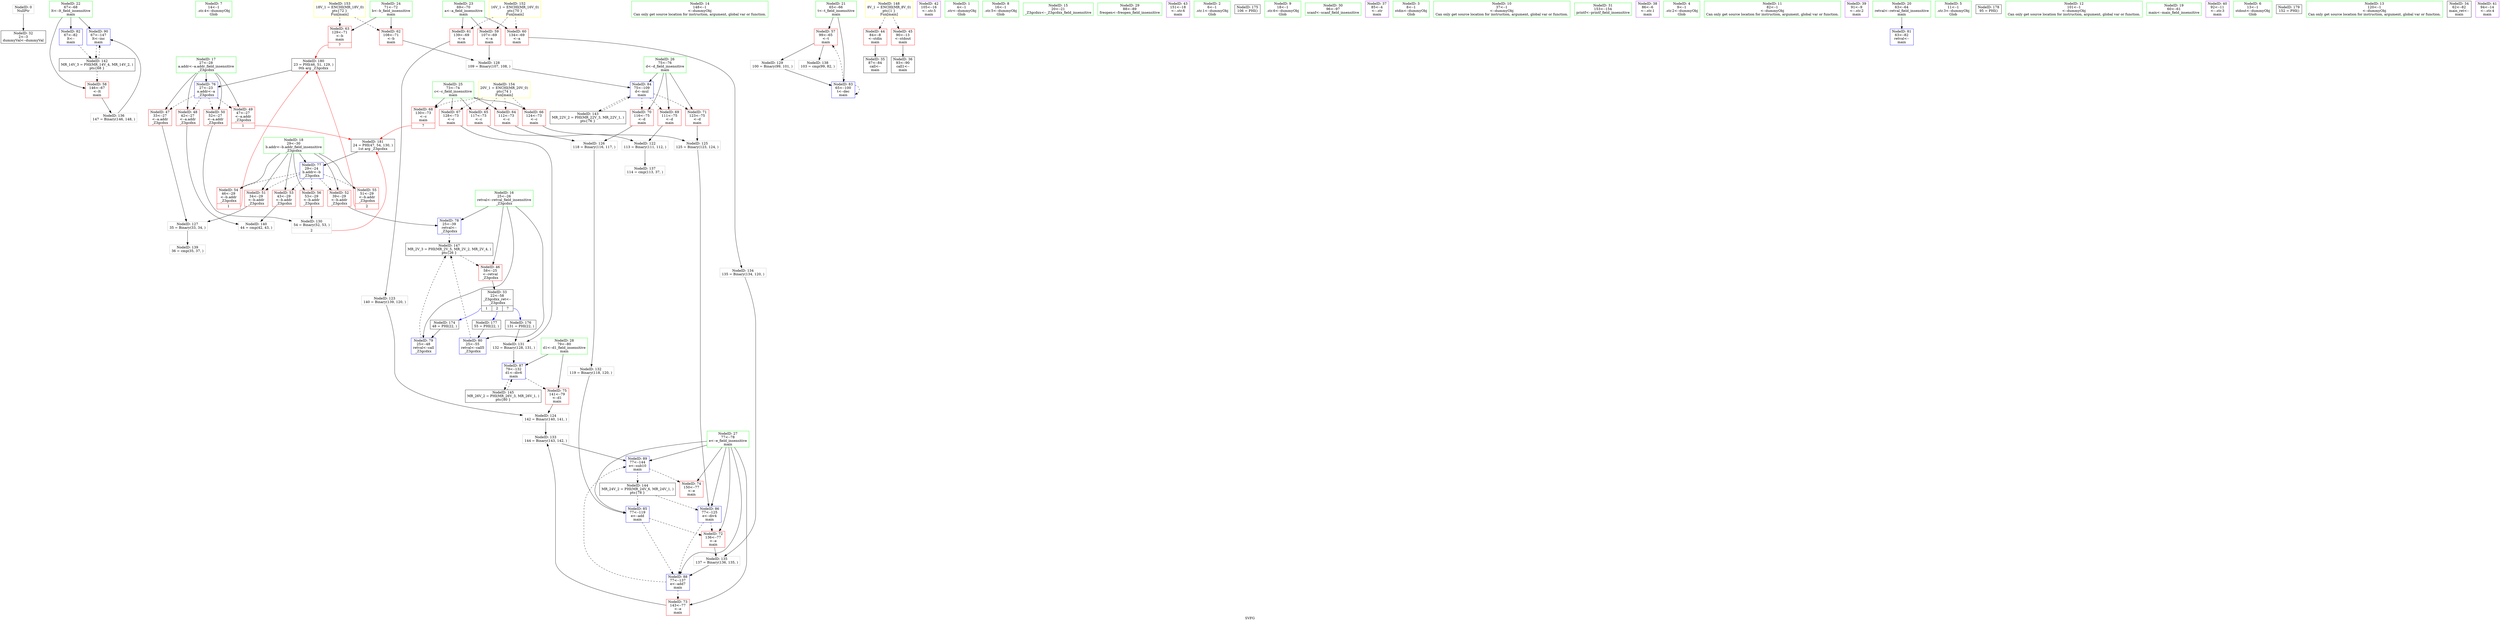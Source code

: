 digraph "SVFG" {
	label="SVFG";

	Node0x556b888aa1f0 [shape=record,color=grey,label="{NodeID: 0\nNullPtr}"];
	Node0x556b888aa1f0 -> Node0x556b888c0260[style=solid];
	Node0x556b888c41d0 [shape=record,color=blue,label="{NodeID: 90\n67\<--147\nlt\<--inc\nmain\n}"];
	Node0x556b888c41d0 -> Node0x556b888cddd0[style=dashed];
	Node0x556b888be510 [shape=record,color=green,label="{NodeID: 7\n14\<--1\n.str.4\<--dummyObj\nGlob }"];
	Node0x556b888d8f70 [shape=record,color=black,label="{NodeID: 180\n23 = PHI(46, 51, 129, )\n0th arg _Z3gcdxx }"];
	Node0x556b888d8f70 -> Node0x556b888c3670[style=solid];
	Node0x556b888bf2a0 [shape=record,color=green,label="{NodeID: 14\n148\<--1\n\<--dummyObj\nCan only get source location for instruction, argument, global var or function.}"];
	Node0x556b888bf8e0 [shape=record,color=green,label="{NodeID: 21\n65\<--66\nt\<--t_field_insensitive\nmain\n}"];
	Node0x556b888bf8e0 -> Node0x556b888c2700[style=solid];
	Node0x556b888bf8e0 -> Node0x556b888c3c20[style=solid];
	Node0x556b888bfe90 [shape=record,color=green,label="{NodeID: 28\n79\<--80\nd1\<--d1_field_insensitive\nmain\n}"];
	Node0x556b888bfe90 -> Node0x556b888c35a0[style=solid];
	Node0x556b888bfe90 -> Node0x556b888c3f60[style=solid];
	Node0x556b888c0500 [shape=record,color=black,label="{NodeID: 35\n87\<--84\ncall\<--\nmain\n}"];
	Node0x556b888c6ce0 [shape=record,color=grey,label="{NodeID: 125\n125 = Binary(123, 124, )\n}"];
	Node0x556b888c6ce0 -> Node0x556b888c3e90[style=solid];
	Node0x556b888c0ab0 [shape=record,color=purple,label="{NodeID: 42\n105\<--16\n\<--.str.5\nmain\n}"];
	Node0x556b888c7760 [shape=record,color=grey,label="{NodeID: 132\n119 = Binary(118, 120, )\n}"];
	Node0x556b888c7760 -> Node0x556b888c3dc0[style=solid];
	Node0x556b888c2080 [shape=record,color=red,label="{NodeID: 49\n47\<--27\n\<--a.addr\n_Z3gcdxx\n|{<s0>1}}"];
	Node0x556b888c2080:s0 -> Node0x556b888d92b0[style=solid,color=red];
	Node0x556b888c8a30 [shape=record,color=grey,label="{NodeID: 139\n36 = cmp(35, 37, )\n}"];
	Node0x556b888c2630 [shape=record,color=red,label="{NodeID: 56\n53\<--29\n\<--b.addr\n_Z3gcdxx\n}"];
	Node0x556b888c2630 -> Node0x556b888c7460[style=solid];
	Node0x556b888c2be0 [shape=record,color=red,label="{NodeID: 63\n129\<--71\n\<--b\nmain\n|{<s0>7}}"];
	Node0x556b888c2be0:s0 -> Node0x556b888d8f70[style=solid,color=red];
	Node0x556b888d0a70 [shape=record,color=yellow,style=double,label="{NodeID: 153\n18V_1 = ENCHI(MR_18V_0)\npts\{72 \}\nFun[main]}"];
	Node0x556b888d0a70 -> Node0x556b888c2b10[style=dashed];
	Node0x556b888d0a70 -> Node0x556b888c2be0[style=dashed];
	Node0x556b888c3190 [shape=record,color=red,label="{NodeID: 70\n116\<--75\n\<--d\nmain\n}"];
	Node0x556b888c3190 -> Node0x556b888c6e60[style=solid];
	Node0x556b888c3740 [shape=record,color=blue,label="{NodeID: 77\n29\<--24\nb.addr\<--b\n_Z3gcdxx\n}"];
	Node0x556b888c3740 -> Node0x556b888c2220[style=dashed];
	Node0x556b888c3740 -> Node0x556b888c22f0[style=dashed];
	Node0x556b888c3740 -> Node0x556b888c23c0[style=dashed];
	Node0x556b888c3740 -> Node0x556b888c2490[style=dashed];
	Node0x556b888c3740 -> Node0x556b888c2560[style=dashed];
	Node0x556b888c3740 -> Node0x556b888c2630[style=dashed];
	Node0x556b888c3cf0 [shape=record,color=blue,label="{NodeID: 84\n75\<--109\nd\<--mul\nmain\n}"];
	Node0x556b888c3cf0 -> Node0x556b888c30c0[style=dashed];
	Node0x556b888c3cf0 -> Node0x556b888c3190[style=dashed];
	Node0x556b888c3cf0 -> Node0x556b888c3260[style=dashed];
	Node0x556b888c3cf0 -> Node0x556b888ce2d0[style=dashed];
	Node0x556b888be140 [shape=record,color=green,label="{NodeID: 1\n4\<--1\n.str\<--dummyObj\nGlob }"];
	Node0x556b888d8530 [shape=record,color=black,label="{NodeID: 174\n48 = PHI(22, )\n}"];
	Node0x556b888d8530 -> Node0x556b888c38e0[style=solid];
	Node0x556b888be5a0 [shape=record,color=green,label="{NodeID: 8\n16\<--1\n.str.5\<--dummyObj\nGlob }"];
	Node0x556b888d92b0 [shape=record,color=black,label="{NodeID: 181\n24 = PHI(47, 54, 130, )\n1st arg _Z3gcdxx }"];
	Node0x556b888d92b0 -> Node0x556b888c3740[style=solid];
	Node0x556b888bf3a0 [shape=record,color=green,label="{NodeID: 15\n20\<--21\n_Z3gcdxx\<--_Z3gcdxx_field_insensitive\n}"];
	Node0x556b888bf9b0 [shape=record,color=green,label="{NodeID: 22\n67\<--68\nlt\<--lt_field_insensitive\nmain\n}"];
	Node0x556b888bf9b0 -> Node0x556b888c27d0[style=solid];
	Node0x556b888bf9b0 -> Node0x556b888c3b50[style=solid];
	Node0x556b888bf9b0 -> Node0x556b888c41d0[style=solid];
	Node0x556b888bff60 [shape=record,color=green,label="{NodeID: 29\n88\<--89\nfreopen\<--freopen_field_insensitive\n}"];
	Node0x556b888c05d0 [shape=record,color=black,label="{NodeID: 36\n93\<--90\ncall1\<--\nmain\n}"];
	Node0x556b888c6e60 [shape=record,color=grey,label="{NodeID: 126\n118 = Binary(116, 117, )\n}"];
	Node0x556b888c6e60 -> Node0x556b888c7760[style=solid];
	Node0x556b888c0b80 [shape=record,color=purple,label="{NodeID: 43\n151\<--18\n\<--.str.6\nmain\n}"];
	Node0x556b888c78e0 [shape=record,color=grey,label="{NodeID: 133\n144 = Binary(143, 142, )\n}"];
	Node0x556b888c78e0 -> Node0x556b888c4100[style=solid];
	Node0x556b888c2150 [shape=record,color=red,label="{NodeID: 50\n52\<--27\n\<--a.addr\n_Z3gcdxx\n}"];
	Node0x556b888c2150 -> Node0x556b888c7460[style=solid];
	Node0x556b888c8b70 [shape=record,color=grey,label="{NodeID: 140\n44 = cmp(42, 43, )\n}"];
	Node0x556b888c2700 [shape=record,color=red,label="{NodeID: 57\n99\<--65\n\<--t\nmain\n}"];
	Node0x556b888c2700 -> Node0x556b888c72e0[style=solid];
	Node0x556b888c2700 -> Node0x556b888c1de0[style=solid];
	Node0x556b888cf6d0 [shape=record,color=black,label="{NodeID: 147\nMR_2V_3 = PHI(MR_2V_5, MR_2V_2, MR_2V_4, )\npts\{26 \}\n}"];
	Node0x556b888cf6d0 -> Node0x556b888c0df0[style=dashed];
	Node0x556b888c2cb0 [shape=record,color=red,label="{NodeID: 64\n112\<--73\n\<--c\nmain\n}"];
	Node0x556b888c2cb0 -> Node0x556b888c6860[style=solid];
	Node0x556b888d0b50 [shape=record,color=yellow,style=double,label="{NodeID: 154\n20V_1 = ENCHI(MR_20V_0)\npts\{74 \}\nFun[main]}"];
	Node0x556b888d0b50 -> Node0x556b888c2cb0[style=dashed];
	Node0x556b888d0b50 -> Node0x556b888c2d80[style=dashed];
	Node0x556b888d0b50 -> Node0x556b888c2e50[style=dashed];
	Node0x556b888d0b50 -> Node0x556b888c2f20[style=dashed];
	Node0x556b888d0b50 -> Node0x556b888c2ff0[style=dashed];
	Node0x556b888c3260 [shape=record,color=red,label="{NodeID: 71\n123\<--75\n\<--d\nmain\n}"];
	Node0x556b888c3260 -> Node0x556b888c6ce0[style=solid];
	Node0x556b888c3810 [shape=record,color=blue,label="{NodeID: 78\n25\<--39\nretval\<--\n_Z3gcdxx\n}"];
	Node0x556b888c3810 -> Node0x556b888cf6d0[style=dashed];
	Node0x556b888c3dc0 [shape=record,color=blue,label="{NodeID: 85\n77\<--119\ne\<--add\nmain\n}"];
	Node0x556b888c3dc0 -> Node0x556b888c3330[style=dashed];
	Node0x556b888c3dc0 -> Node0x556b888c4030[style=dashed];
	Node0x556b888be1d0 [shape=record,color=green,label="{NodeID: 2\n6\<--1\n.str.1\<--dummyObj\nGlob }"];
	Node0x556b888d8ad0 [shape=record,color=black,label="{NodeID: 175\n106 = PHI()\n}"];
	Node0x556b888be630 [shape=record,color=green,label="{NodeID: 9\n18\<--1\n.str.6\<--dummyObj\nGlob }"];
	Node0x556b888bf4a0 [shape=record,color=green,label="{NodeID: 16\n25\<--26\nretval\<--retval_field_insensitive\n_Z3gcdxx\n}"];
	Node0x556b888bf4a0 -> Node0x556b888c0df0[style=solid];
	Node0x556b888bf4a0 -> Node0x556b888c3810[style=solid];
	Node0x556b888bf4a0 -> Node0x556b888c38e0[style=solid];
	Node0x556b888bf4a0 -> Node0x556b888c39b0[style=solid];
	Node0x556b888bfa80 [shape=record,color=green,label="{NodeID: 23\n69\<--70\na\<--a_field_insensitive\nmain\n}"];
	Node0x556b888bfa80 -> Node0x556b888c28a0[style=solid];
	Node0x556b888bfa80 -> Node0x556b888c2970[style=solid];
	Node0x556b888bfa80 -> Node0x556b888c2a40[style=solid];
	Node0x556b888c0060 [shape=record,color=green,label="{NodeID: 30\n96\<--97\nscanf\<--scanf_field_insensitive\n}"];
	Node0x556b888c06a0 [shape=record,color=purple,label="{NodeID: 37\n85\<--4\n\<--.str\nmain\n}"];
	Node0x556b888c6fe0 [shape=record,color=grey,label="{NodeID: 127\n35 = Binary(33, 34, )\n}"];
	Node0x556b888c6fe0 -> Node0x556b888c8a30[style=solid];
	Node0x556b888c0c50 [shape=record,color=red,label="{NodeID: 44\n84\<--8\n\<--stdin\nmain\n}"];
	Node0x556b888c0c50 -> Node0x556b888c0500[style=solid];
	Node0x556b888c17e0 [shape=record,color=grey,label="{NodeID: 134\n135 = Binary(134, 120, )\n}"];
	Node0x556b888c17e0 -> Node0x556b888c1960[style=solid];
	Node0x556b888c2220 [shape=record,color=red,label="{NodeID: 51\n34\<--29\n\<--b.addr\n_Z3gcdxx\n}"];
	Node0x556b888c2220 -> Node0x556b888c6fe0[style=solid];
	Node0x556b888c27d0 [shape=record,color=red,label="{NodeID: 58\n146\<--67\n\<--lt\nmain\n}"];
	Node0x556b888c27d0 -> Node0x556b888c1ae0[style=solid];
	Node0x556b888cfbd0 [shape=record,color=yellow,style=double,label="{NodeID: 148\n8V_1 = ENCHI(MR_8V_0)\npts\{1 \}\nFun[main]}"];
	Node0x556b888cfbd0 -> Node0x556b888c0c50[style=dashed];
	Node0x556b888cfbd0 -> Node0x556b888c0d20[style=dashed];
	Node0x556b888c2d80 [shape=record,color=red,label="{NodeID: 65\n117\<--73\n\<--c\nmain\n}"];
	Node0x556b888c2d80 -> Node0x556b888c6e60[style=solid];
	Node0x556b888c3330 [shape=record,color=red,label="{NodeID: 72\n136\<--77\n\<--e\nmain\n}"];
	Node0x556b888c3330 -> Node0x556b888c1960[style=solid];
	Node0x556b888c38e0 [shape=record,color=blue,label="{NodeID: 79\n25\<--48\nretval\<--call\n_Z3gcdxx\n}"];
	Node0x556b888c38e0 -> Node0x556b888cf6d0[style=dashed];
	Node0x556b888c3e90 [shape=record,color=blue,label="{NodeID: 86\n77\<--125\ne\<--div4\nmain\n}"];
	Node0x556b888c3e90 -> Node0x556b888c3330[style=dashed];
	Node0x556b888c3e90 -> Node0x556b888c4030[style=dashed];
	Node0x556b888ab3f0 [shape=record,color=green,label="{NodeID: 3\n8\<--1\nstdin\<--dummyObj\nGlob }"];
	Node0x556b888d8ba0 [shape=record,color=black,label="{NodeID: 176\n131 = PHI(22, )\n}"];
	Node0x556b888d8ba0 -> Node0x556b888c75e0[style=solid];
	Node0x556b888beea0 [shape=record,color=green,label="{NodeID: 10\n37\<--1\n\<--dummyObj\nCan only get source location for instruction, argument, global var or function.}"];
	Node0x556b888bf570 [shape=record,color=green,label="{NodeID: 17\n27\<--28\na.addr\<--a.addr_field_insensitive\n_Z3gcdxx\n}"];
	Node0x556b888bf570 -> Node0x556b888c0ec0[style=solid];
	Node0x556b888bf570 -> Node0x556b888c1fb0[style=solid];
	Node0x556b888bf570 -> Node0x556b888c2080[style=solid];
	Node0x556b888bf570 -> Node0x556b888c2150[style=solid];
	Node0x556b888bf570 -> Node0x556b888c3670[style=solid];
	Node0x556b888bfb50 [shape=record,color=green,label="{NodeID: 24\n71\<--72\nb\<--b_field_insensitive\nmain\n}"];
	Node0x556b888bfb50 -> Node0x556b888c2b10[style=solid];
	Node0x556b888bfb50 -> Node0x556b888c2be0[style=solid];
	Node0x556b888c0160 [shape=record,color=green,label="{NodeID: 31\n153\<--154\nprintf\<--printf_field_insensitive\n}"];
	Node0x556b888c0770 [shape=record,color=purple,label="{NodeID: 38\n86\<--6\n\<--.str.1\nmain\n}"];
	Node0x556b888c7160 [shape=record,color=grey,label="{NodeID: 128\n109 = Binary(107, 108, )\n}"];
	Node0x556b888c7160 -> Node0x556b888c3cf0[style=solid];
	Node0x556b888c0d20 [shape=record,color=red,label="{NodeID: 45\n90\<--13\n\<--stdout\nmain\n}"];
	Node0x556b888c0d20 -> Node0x556b888c05d0[style=solid];
	Node0x556b888c1960 [shape=record,color=grey,label="{NodeID: 135\n137 = Binary(136, 135, )\n}"];
	Node0x556b888c1960 -> Node0x556b888c4030[style=solid];
	Node0x556b888c22f0 [shape=record,color=red,label="{NodeID: 52\n39\<--29\n\<--b.addr\n_Z3gcdxx\n}"];
	Node0x556b888c22f0 -> Node0x556b888c3810[style=solid];
	Node0x556b888cddd0 [shape=record,color=black,label="{NodeID: 142\nMR_14V_3 = PHI(MR_14V_4, MR_14V_2, )\npts\{68 \}\n}"];
	Node0x556b888cddd0 -> Node0x556b888c27d0[style=dashed];
	Node0x556b888cddd0 -> Node0x556b888c41d0[style=dashed];
	Node0x556b888c28a0 [shape=record,color=red,label="{NodeID: 59\n107\<--69\n\<--a\nmain\n}"];
	Node0x556b888c28a0 -> Node0x556b888c7160[style=solid];
	Node0x556b888c2e50 [shape=record,color=red,label="{NodeID: 66\n124\<--73\n\<--c\nmain\n}"];
	Node0x556b888c2e50 -> Node0x556b888c6ce0[style=solid];
	Node0x556b888c3400 [shape=record,color=red,label="{NodeID: 73\n143\<--77\n\<--e\nmain\n}"];
	Node0x556b888c3400 -> Node0x556b888c78e0[style=solid];
	Node0x556b888c39b0 [shape=record,color=blue,label="{NodeID: 80\n25\<--55\nretval\<--call5\n_Z3gcdxx\n}"];
	Node0x556b888c39b0 -> Node0x556b888cf6d0[style=dashed];
	Node0x556b888c3f60 [shape=record,color=blue,label="{NodeID: 87\n79\<--132\nd1\<--div6\nmain\n}"];
	Node0x556b888c3f60 -> Node0x556b888c35a0[style=dashed];
	Node0x556b888c3f60 -> Node0x556b888cecd0[style=dashed];
	Node0x556b888ab480 [shape=record,color=green,label="{NodeID: 4\n9\<--1\n.str.2\<--dummyObj\nGlob }"];
	Node0x556b888d8cd0 [shape=record,color=black,label="{NodeID: 177\n55 = PHI(22, )\n}"];
	Node0x556b888d8cd0 -> Node0x556b888c39b0[style=solid];
	Node0x556b888befa0 [shape=record,color=green,label="{NodeID: 11\n82\<--1\n\<--dummyObj\nCan only get source location for instruction, argument, global var or function.}"];
	Node0x556b888bf640 [shape=record,color=green,label="{NodeID: 18\n29\<--30\nb.addr\<--b.addr_field_insensitive\n_Z3gcdxx\n}"];
	Node0x556b888bf640 -> Node0x556b888c2220[style=solid];
	Node0x556b888bf640 -> Node0x556b888c22f0[style=solid];
	Node0x556b888bf640 -> Node0x556b888c23c0[style=solid];
	Node0x556b888bf640 -> Node0x556b888c2490[style=solid];
	Node0x556b888bf640 -> Node0x556b888c2560[style=solid];
	Node0x556b888bf640 -> Node0x556b888c2630[style=solid];
	Node0x556b888bf640 -> Node0x556b888c3740[style=solid];
	Node0x556b888bfc20 [shape=record,color=green,label="{NodeID: 25\n73\<--74\nc\<--c_field_insensitive\nmain\n}"];
	Node0x556b888bfc20 -> Node0x556b888c2cb0[style=solid];
	Node0x556b888bfc20 -> Node0x556b888c2d80[style=solid];
	Node0x556b888bfc20 -> Node0x556b888c2e50[style=solid];
	Node0x556b888bfc20 -> Node0x556b888c2f20[style=solid];
	Node0x556b888bfc20 -> Node0x556b888c2ff0[style=solid];
	Node0x556b888c0260 [shape=record,color=black,label="{NodeID: 32\n2\<--3\ndummyVal\<--dummyVal\n}"];
	Node0x556b888c6860 [shape=record,color=grey,label="{NodeID: 122\n113 = Binary(111, 112, )\n}"];
	Node0x556b888c6860 -> Node0x556b888c1c60[style=solid];
	Node0x556b888c0840 [shape=record,color=purple,label="{NodeID: 39\n91\<--9\n\<--.str.2\nmain\n}"];
	Node0x556b888c72e0 [shape=record,color=grey,label="{NodeID: 129\n100 = Binary(99, 101, )\n}"];
	Node0x556b888c72e0 -> Node0x556b888c3c20[style=solid];
	Node0x556b888c0df0 [shape=record,color=red,label="{NodeID: 46\n58\<--25\n\<--retval\n_Z3gcdxx\n}"];
	Node0x556b888c0df0 -> Node0x556b888c0360[style=solid];
	Node0x556b888c1ae0 [shape=record,color=grey,label="{NodeID: 136\n147 = Binary(146, 148, )\n}"];
	Node0x556b888c1ae0 -> Node0x556b888c41d0[style=solid];
	Node0x556b888c23c0 [shape=record,color=red,label="{NodeID: 53\n43\<--29\n\<--b.addr\n_Z3gcdxx\n}"];
	Node0x556b888c23c0 -> Node0x556b888c8b70[style=solid];
	Node0x556b888ce2d0 [shape=record,color=black,label="{NodeID: 143\nMR_22V_2 = PHI(MR_22V_3, MR_22V_1, )\npts\{76 \}\n}"];
	Node0x556b888ce2d0 -> Node0x556b888c3cf0[style=dashed];
	Node0x556b888c2970 [shape=record,color=red,label="{NodeID: 60\n134\<--69\n\<--a\nmain\n}"];
	Node0x556b888c2970 -> Node0x556b888c17e0[style=solid];
	Node0x556b888c2f20 [shape=record,color=red,label="{NodeID: 67\n128\<--73\n\<--c\nmain\n}"];
	Node0x556b888c2f20 -> Node0x556b888c75e0[style=solid];
	Node0x556b888c34d0 [shape=record,color=red,label="{NodeID: 74\n150\<--77\n\<--e\nmain\n}"];
	Node0x556b888c3a80 [shape=record,color=blue,label="{NodeID: 81\n63\<--82\nretval\<--\nmain\n}"];
	Node0x556b888c4030 [shape=record,color=blue,label="{NodeID: 88\n77\<--137\ne\<--add7\nmain\n}"];
	Node0x556b888c4030 -> Node0x556b888c3400[style=dashed];
	Node0x556b888c4030 -> Node0x556b888c4100[style=dashed];
	Node0x556b888ab510 [shape=record,color=green,label="{NodeID: 5\n11\<--1\n.str.3\<--dummyObj\nGlob }"];
	Node0x556b888d8dd0 [shape=record,color=black,label="{NodeID: 178\n95 = PHI()\n}"];
	Node0x556b888bf0a0 [shape=record,color=green,label="{NodeID: 12\n101\<--1\n\<--dummyObj\nCan only get source location for instruction, argument, global var or function.}"];
	Node0x556b888bf710 [shape=record,color=green,label="{NodeID: 19\n60\<--61\nmain\<--main_field_insensitive\n}"];
	Node0x556b888bfcf0 [shape=record,color=green,label="{NodeID: 26\n75\<--76\nd\<--d_field_insensitive\nmain\n}"];
	Node0x556b888bfcf0 -> Node0x556b888c30c0[style=solid];
	Node0x556b888bfcf0 -> Node0x556b888c3190[style=solid];
	Node0x556b888bfcf0 -> Node0x556b888c3260[style=solid];
	Node0x556b888bfcf0 -> Node0x556b888c3cf0[style=solid];
	Node0x556b888c0360 [shape=record,color=black,label="{NodeID: 33\n22\<--58\n_Z3gcdxx_ret\<--\n_Z3gcdxx\n|{<s0>1|<s1>2|<s2>7}}"];
	Node0x556b888c0360:s0 -> Node0x556b888d8530[style=solid,color=blue];
	Node0x556b888c0360:s1 -> Node0x556b888d8cd0[style=solid,color=blue];
	Node0x556b888c0360:s2 -> Node0x556b888d8ba0[style=solid,color=blue];
	Node0x556b888c69e0 [shape=record,color=grey,label="{NodeID: 123\n140 = Binary(139, 120, )\n}"];
	Node0x556b888c69e0 -> Node0x556b888c6b60[style=solid];
	Node0x556b888c0910 [shape=record,color=purple,label="{NodeID: 40\n92\<--11\n\<--.str.3\nmain\n}"];
	Node0x556b888c7460 [shape=record,color=grey,label="{NodeID: 130\n54 = Binary(52, 53, )\n|{<s0>2}}"];
	Node0x556b888c7460:s0 -> Node0x556b888d92b0[style=solid,color=red];
	Node0x556b888c0ec0 [shape=record,color=red,label="{NodeID: 47\n33\<--27\n\<--a.addr\n_Z3gcdxx\n}"];
	Node0x556b888c0ec0 -> Node0x556b888c6fe0[style=solid];
	Node0x556b888c1c60 [shape=record,color=grey,label="{NodeID: 137\n114 = cmp(113, 37, )\n}"];
	Node0x556b888c2490 [shape=record,color=red,label="{NodeID: 54\n46\<--29\n\<--b.addr\n_Z3gcdxx\n|{<s0>1}}"];
	Node0x556b888c2490:s0 -> Node0x556b888d8f70[style=solid,color=red];
	Node0x556b888ce7d0 [shape=record,color=black,label="{NodeID: 144\nMR_24V_2 = PHI(MR_24V_6, MR_24V_1, )\npts\{78 \}\n}"];
	Node0x556b888ce7d0 -> Node0x556b888c3dc0[style=dashed];
	Node0x556b888ce7d0 -> Node0x556b888c3e90[style=dashed];
	Node0x556b888c2a40 [shape=record,color=red,label="{NodeID: 61\n139\<--69\n\<--a\nmain\n}"];
	Node0x556b888c2a40 -> Node0x556b888c69e0[style=solid];
	Node0x556b888c2ff0 [shape=record,color=red,label="{NodeID: 68\n130\<--73\n\<--c\nmain\n|{<s0>7}}"];
	Node0x556b888c2ff0:s0 -> Node0x556b888d92b0[style=solid,color=red];
	Node0x556b888c35a0 [shape=record,color=red,label="{NodeID: 75\n141\<--79\n\<--d1\nmain\n}"];
	Node0x556b888c35a0 -> Node0x556b888c6b60[style=solid];
	Node0x556b888c3b50 [shape=record,color=blue,label="{NodeID: 82\n67\<--82\nlt\<--\nmain\n}"];
	Node0x556b888c3b50 -> Node0x556b888cddd0[style=dashed];
	Node0x556b888c4100 [shape=record,color=blue,label="{NodeID: 89\n77\<--144\ne\<--sub10\nmain\n}"];
	Node0x556b888c4100 -> Node0x556b888c34d0[style=dashed];
	Node0x556b888c4100 -> Node0x556b888ce7d0[style=dashed];
	Node0x556b888be480 [shape=record,color=green,label="{NodeID: 6\n13\<--1\nstdout\<--dummyObj\nGlob }"];
	Node0x556b888d8ea0 [shape=record,color=black,label="{NodeID: 179\n152 = PHI()\n}"];
	Node0x556b888bf1a0 [shape=record,color=green,label="{NodeID: 13\n120\<--1\n\<--dummyObj\nCan only get source location for instruction, argument, global var or function.}"];
	Node0x556b888bf810 [shape=record,color=green,label="{NodeID: 20\n63\<--64\nretval\<--retval_field_insensitive\nmain\n}"];
	Node0x556b888bf810 -> Node0x556b888c3a80[style=solid];
	Node0x556b888bfdc0 [shape=record,color=green,label="{NodeID: 27\n77\<--78\ne\<--e_field_insensitive\nmain\n}"];
	Node0x556b888bfdc0 -> Node0x556b888c3330[style=solid];
	Node0x556b888bfdc0 -> Node0x556b888c3400[style=solid];
	Node0x556b888bfdc0 -> Node0x556b888c34d0[style=solid];
	Node0x556b888bfdc0 -> Node0x556b888c3dc0[style=solid];
	Node0x556b888bfdc0 -> Node0x556b888c3e90[style=solid];
	Node0x556b888bfdc0 -> Node0x556b888c4030[style=solid];
	Node0x556b888bfdc0 -> Node0x556b888c4100[style=solid];
	Node0x556b888c0430 [shape=record,color=black,label="{NodeID: 34\n62\<--82\nmain_ret\<--\nmain\n}"];
	Node0x556b888c6b60 [shape=record,color=grey,label="{NodeID: 124\n142 = Binary(140, 141, )\n}"];
	Node0x556b888c6b60 -> Node0x556b888c78e0[style=solid];
	Node0x556b888c09e0 [shape=record,color=purple,label="{NodeID: 41\n94\<--14\n\<--.str.4\nmain\n}"];
	Node0x556b888c75e0 [shape=record,color=grey,label="{NodeID: 131\n132 = Binary(128, 131, )\n}"];
	Node0x556b888c75e0 -> Node0x556b888c3f60[style=solid];
	Node0x556b888c1fb0 [shape=record,color=red,label="{NodeID: 48\n42\<--27\n\<--a.addr\n_Z3gcdxx\n}"];
	Node0x556b888c1fb0 -> Node0x556b888c8b70[style=solid];
	Node0x556b888c1de0 [shape=record,color=grey,label="{NodeID: 138\n103 = cmp(99, 82, )\n}"];
	Node0x556b888c2560 [shape=record,color=red,label="{NodeID: 55\n51\<--29\n\<--b.addr\n_Z3gcdxx\n|{<s0>2}}"];
	Node0x556b888c2560:s0 -> Node0x556b888d8f70[style=solid,color=red];
	Node0x556b888cecd0 [shape=record,color=black,label="{NodeID: 145\nMR_26V_2 = PHI(MR_26V_3, MR_26V_1, )\npts\{80 \}\n}"];
	Node0x556b888cecd0 -> Node0x556b888c3f60[style=dashed];
	Node0x556b888c2b10 [shape=record,color=red,label="{NodeID: 62\n108\<--71\n\<--b\nmain\n}"];
	Node0x556b888c2b10 -> Node0x556b888c7160[style=solid];
	Node0x556b888d0990 [shape=record,color=yellow,style=double,label="{NodeID: 152\n16V_1 = ENCHI(MR_16V_0)\npts\{70 \}\nFun[main]}"];
	Node0x556b888d0990 -> Node0x556b888c28a0[style=dashed];
	Node0x556b888d0990 -> Node0x556b888c2970[style=dashed];
	Node0x556b888d0990 -> Node0x556b888c2a40[style=dashed];
	Node0x556b888c30c0 [shape=record,color=red,label="{NodeID: 69\n111\<--75\n\<--d\nmain\n}"];
	Node0x556b888c30c0 -> Node0x556b888c6860[style=solid];
	Node0x556b888c3670 [shape=record,color=blue,label="{NodeID: 76\n27\<--23\na.addr\<--a\n_Z3gcdxx\n}"];
	Node0x556b888c3670 -> Node0x556b888c0ec0[style=dashed];
	Node0x556b888c3670 -> Node0x556b888c1fb0[style=dashed];
	Node0x556b888c3670 -> Node0x556b888c2080[style=dashed];
	Node0x556b888c3670 -> Node0x556b888c2150[style=dashed];
	Node0x556b888c3c20 [shape=record,color=blue,label="{NodeID: 83\n65\<--100\nt\<--dec\nmain\n}"];
	Node0x556b888c3c20 -> Node0x556b888c2700[style=dashed];
	Node0x556b888c3c20 -> Node0x556b888c3c20[style=dashed];
}
